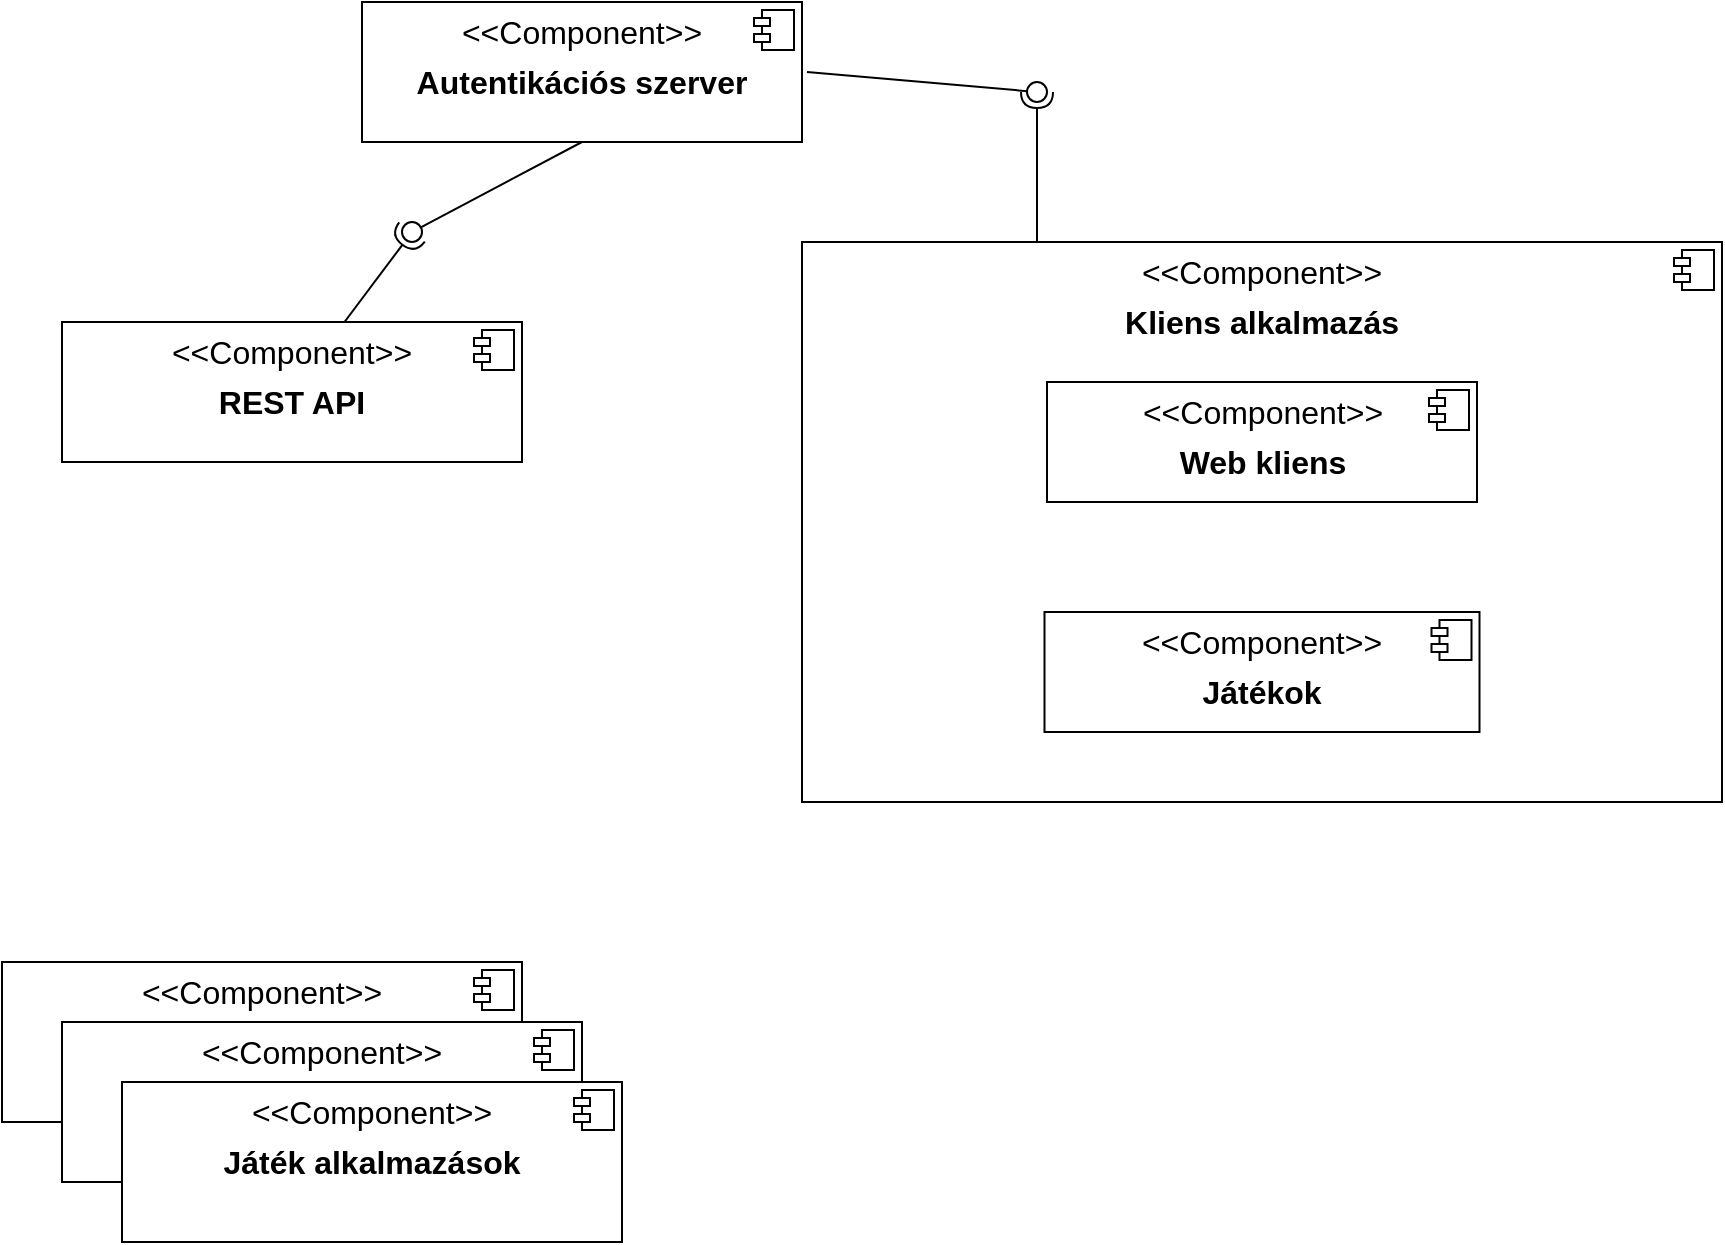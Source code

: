 <mxfile version="21.7.5" type="device">
  <diagram name="Page-1" id="5f0bae14-7c28-e335-631c-24af17079c00">
    <mxGraphModel dx="679" dy="378" grid="1" gridSize="10" guides="1" tooltips="1" connect="1" arrows="1" fold="1" page="1" pageScale="1" pageWidth="1100" pageHeight="850" background="none" math="0" shadow="0">
      <root>
        <mxCell id="0" />
        <mxCell id="1" parent="0" />
        <mxCell id="OGeez33jNwC8XNeevvoW-1" value="&lt;p style=&quot;margin: 6px 0px 0px; text-align: center; font-size: 16px;&quot;&gt;&lt;font style=&quot;font-size: 16px;&quot;&gt;&amp;lt;&amp;lt;Component&amp;gt;&amp;gt;&lt;/font&gt;&lt;/p&gt;&lt;p style=&quot;margin: 6px 0px 0px; text-align: center; font-size: 16px;&quot;&gt;&lt;b style=&quot;&quot;&gt;&lt;font style=&quot;font-size: 16px;&quot;&gt;Autentikációs szerver&lt;/font&gt;&lt;/b&gt;&lt;/p&gt;" style="align=left;overflow=fill;html=1;dropTarget=0;whiteSpace=wrap;" vertex="1" parent="1">
          <mxGeometry x="340" y="120" width="220" height="70" as="geometry" />
        </mxCell>
        <mxCell id="OGeez33jNwC8XNeevvoW-2" value="" style="shape=component;jettyWidth=8;jettyHeight=4;" vertex="1" parent="OGeez33jNwC8XNeevvoW-1">
          <mxGeometry x="1" width="20" height="20" relative="1" as="geometry">
            <mxPoint x="-24" y="4" as="offset" />
          </mxGeometry>
        </mxCell>
        <mxCell id="OGeez33jNwC8XNeevvoW-3" value="&lt;p style=&quot;margin: 6px 0px 0px; text-align: center; font-size: 16px;&quot;&gt;&lt;font style=&quot;font-size: 16px;&quot;&gt;&amp;lt;&amp;lt;Component&amp;gt;&amp;gt;&lt;/font&gt;&lt;/p&gt;&lt;p style=&quot;margin: 6px 0px 0px; text-align: center; font-size: 16px;&quot;&gt;&lt;b style=&quot;&quot;&gt;&lt;font style=&quot;font-size: 16px;&quot;&gt;REST API&lt;/font&gt;&lt;/b&gt;&lt;/p&gt;" style="align=left;overflow=fill;html=1;dropTarget=0;whiteSpace=wrap;" vertex="1" parent="1">
          <mxGeometry x="190" y="280" width="230" height="70" as="geometry" />
        </mxCell>
        <mxCell id="OGeez33jNwC8XNeevvoW-4" value="" style="shape=component;jettyWidth=8;jettyHeight=4;" vertex="1" parent="OGeez33jNwC8XNeevvoW-3">
          <mxGeometry x="1" width="20" height="20" relative="1" as="geometry">
            <mxPoint x="-24" y="4" as="offset" />
          </mxGeometry>
        </mxCell>
        <mxCell id="OGeez33jNwC8XNeevvoW-5" value="&lt;p style=&quot;margin: 6px 0px 0px; text-align: center; font-size: 16px;&quot;&gt;&lt;font style=&quot;font-size: 16px;&quot;&gt;&amp;lt;&amp;lt;Component&amp;gt;&amp;gt;&lt;/font&gt;&lt;/p&gt;&lt;p style=&quot;margin: 6px 0px 0px; text-align: center; font-size: 16px;&quot;&gt;&lt;b style=&quot;&quot;&gt;&lt;font style=&quot;font-size: 16px;&quot;&gt;Kliens alkalmazás&lt;/font&gt;&lt;/b&gt;&lt;/p&gt;" style="align=left;overflow=fill;html=1;dropTarget=0;whiteSpace=wrap;" vertex="1" parent="1">
          <mxGeometry x="560" y="240" width="460" height="280" as="geometry" />
        </mxCell>
        <mxCell id="OGeez33jNwC8XNeevvoW-6" value="" style="shape=component;jettyWidth=8;jettyHeight=4;" vertex="1" parent="OGeez33jNwC8XNeevvoW-5">
          <mxGeometry x="1" width="20" height="20" relative="1" as="geometry">
            <mxPoint x="-24" y="4" as="offset" />
          </mxGeometry>
        </mxCell>
        <mxCell id="OGeez33jNwC8XNeevvoW-7" value="&lt;p style=&quot;margin: 6px 0px 0px; text-align: center; font-size: 16px;&quot;&gt;&lt;font style=&quot;font-size: 16px;&quot;&gt;&amp;lt;&amp;lt;Component&amp;gt;&amp;gt;&lt;/font&gt;&lt;/p&gt;&lt;p style=&quot;margin: 6px 0px 0px; text-align: center; font-size: 16px;&quot;&gt;&lt;b style=&quot;&quot;&gt;&lt;font style=&quot;font-size: 16px;&quot;&gt;Web kliens&lt;/font&gt;&lt;/b&gt;&lt;/p&gt;" style="align=left;overflow=fill;html=1;dropTarget=0;whiteSpace=wrap;" vertex="1" parent="1">
          <mxGeometry x="682.5" y="310" width="215" height="60" as="geometry" />
        </mxCell>
        <mxCell id="OGeez33jNwC8XNeevvoW-8" value="" style="shape=component;jettyWidth=8;jettyHeight=4;" vertex="1" parent="OGeez33jNwC8XNeevvoW-7">
          <mxGeometry x="1" width="20" height="20" relative="1" as="geometry">
            <mxPoint x="-24" y="4" as="offset" />
          </mxGeometry>
        </mxCell>
        <mxCell id="OGeez33jNwC8XNeevvoW-9" value="&lt;p style=&quot;margin: 6px 0px 0px; text-align: center; font-size: 16px;&quot;&gt;&lt;font style=&quot;font-size: 16px;&quot;&gt;&amp;lt;&amp;lt;Component&amp;gt;&amp;gt;&lt;/font&gt;&lt;/p&gt;&lt;p style=&quot;margin: 6px 0px 0px; text-align: center; font-size: 16px;&quot;&gt;&lt;font style=&quot;font-size: 16px;&quot;&gt;&lt;b style=&quot;&quot;&gt;Játékok&lt;/b&gt;&lt;/font&gt;&lt;/p&gt;" style="align=left;overflow=fill;html=1;dropTarget=0;whiteSpace=wrap;" vertex="1" parent="1">
          <mxGeometry x="681.25" y="425" width="217.5" height="60" as="geometry" />
        </mxCell>
        <mxCell id="OGeez33jNwC8XNeevvoW-10" value="" style="shape=component;jettyWidth=8;jettyHeight=4;" vertex="1" parent="OGeez33jNwC8XNeevvoW-9">
          <mxGeometry x="1" width="20" height="20" relative="1" as="geometry">
            <mxPoint x="-24" y="4" as="offset" />
          </mxGeometry>
        </mxCell>
        <mxCell id="OGeez33jNwC8XNeevvoW-11" value="&lt;p style=&quot;margin: 6px 0px 0px; text-align: center; font-size: 16px;&quot;&gt;&lt;font style=&quot;font-size: 16px;&quot;&gt;&amp;lt;&amp;lt;Component&amp;gt;&amp;gt;&lt;/font&gt;&lt;/p&gt;&lt;p style=&quot;margin: 6px 0px 0px; text-align: center; font-size: 16px;&quot;&gt;&lt;b style=&quot;&quot;&gt;&lt;font style=&quot;font-size: 16px;&quot;&gt;Játék alkalmazások&lt;/font&gt;&lt;/b&gt;&lt;/p&gt;" style="align=left;overflow=fill;html=1;dropTarget=0;whiteSpace=wrap;" vertex="1" parent="1">
          <mxGeometry x="160" y="600" width="260" height="80" as="geometry" />
        </mxCell>
        <mxCell id="OGeez33jNwC8XNeevvoW-12" value="" style="shape=component;jettyWidth=8;jettyHeight=4;" vertex="1" parent="OGeez33jNwC8XNeevvoW-11">
          <mxGeometry x="1" width="20" height="20" relative="1" as="geometry">
            <mxPoint x="-24" y="4" as="offset" />
          </mxGeometry>
        </mxCell>
        <mxCell id="OGeez33jNwC8XNeevvoW-13" value="&lt;p style=&quot;margin: 6px 0px 0px; text-align: center; font-size: 16px;&quot;&gt;&lt;font style=&quot;font-size: 16px;&quot;&gt;&amp;lt;&amp;lt;Component&amp;gt;&amp;gt;&lt;/font&gt;&lt;/p&gt;&lt;p style=&quot;margin: 6px 0px 0px; text-align: center; font-size: 16px;&quot;&gt;&lt;b style=&quot;&quot;&gt;&lt;font style=&quot;font-size: 16px;&quot;&gt;Játék alkalmazások&lt;/font&gt;&lt;/b&gt;&lt;/p&gt;" style="align=left;overflow=fill;html=1;dropTarget=0;whiteSpace=wrap;" vertex="1" parent="1">
          <mxGeometry x="190" y="630" width="260" height="80" as="geometry" />
        </mxCell>
        <mxCell id="OGeez33jNwC8XNeevvoW-14" value="" style="shape=component;jettyWidth=8;jettyHeight=4;" vertex="1" parent="OGeez33jNwC8XNeevvoW-13">
          <mxGeometry x="1" width="20" height="20" relative="1" as="geometry">
            <mxPoint x="-24" y="4" as="offset" />
          </mxGeometry>
        </mxCell>
        <mxCell id="OGeez33jNwC8XNeevvoW-15" value="&lt;p style=&quot;margin: 6px 0px 0px; text-align: center; font-size: 16px;&quot;&gt;&lt;font style=&quot;font-size: 16px;&quot;&gt;&amp;lt;&amp;lt;Component&amp;gt;&amp;gt;&lt;/font&gt;&lt;/p&gt;&lt;p style=&quot;margin: 6px 0px 0px; text-align: center; font-size: 16px;&quot;&gt;&lt;b style=&quot;&quot;&gt;&lt;font style=&quot;font-size: 16px;&quot;&gt;Játék alkalmazások&lt;/font&gt;&lt;/b&gt;&lt;/p&gt;" style="align=left;overflow=fill;html=1;dropTarget=0;whiteSpace=wrap;" vertex="1" parent="1">
          <mxGeometry x="220" y="660" width="250" height="80" as="geometry" />
        </mxCell>
        <mxCell id="OGeez33jNwC8XNeevvoW-16" value="" style="shape=component;jettyWidth=8;jettyHeight=4;" vertex="1" parent="OGeez33jNwC8XNeevvoW-15">
          <mxGeometry x="1" width="20" height="20" relative="1" as="geometry">
            <mxPoint x="-24" y="4" as="offset" />
          </mxGeometry>
        </mxCell>
        <mxCell id="OGeez33jNwC8XNeevvoW-19" value="" style="rounded=0;orthogonalLoop=1;jettySize=auto;html=1;endArrow=halfCircle;endFill=0;endSize=6;strokeWidth=1;sketch=0;" edge="1" target="OGeez33jNwC8XNeevvoW-21" parent="1" source="OGeez33jNwC8XNeevvoW-3">
          <mxGeometry relative="1" as="geometry">
            <mxPoint x="570" y="405" as="sourcePoint" />
            <Array as="points" />
          </mxGeometry>
        </mxCell>
        <mxCell id="OGeez33jNwC8XNeevvoW-20" value="" style="rounded=0;orthogonalLoop=1;jettySize=auto;html=1;endArrow=oval;endFill=0;sketch=0;sourcePerimeterSpacing=0;targetPerimeterSpacing=0;endSize=10;exitX=0.5;exitY=1;exitDx=0;exitDy=0;" edge="1" target="OGeez33jNwC8XNeevvoW-21" parent="1" source="OGeez33jNwC8XNeevvoW-1">
          <mxGeometry relative="1" as="geometry">
            <mxPoint x="530" y="405" as="sourcePoint" />
          </mxGeometry>
        </mxCell>
        <mxCell id="OGeez33jNwC8XNeevvoW-21" value="" style="ellipse;whiteSpace=wrap;html=1;align=center;aspect=fixed;fillColor=none;strokeColor=none;resizable=0;perimeter=centerPerimeter;rotatable=0;allowArrows=0;points=[];outlineConnect=1;" vertex="1" parent="1">
          <mxGeometry x="360" y="230" width="10" height="10" as="geometry" />
        </mxCell>
        <mxCell id="OGeez33jNwC8XNeevvoW-25" value="" style="ellipse;whiteSpace=wrap;html=1;align=center;aspect=fixed;fillColor=none;strokeColor=none;resizable=0;perimeter=centerPerimeter;rotatable=0;allowArrows=0;points=[];outlineConnect=1;" vertex="1" parent="1">
          <mxGeometry x="545" y="380" width="10" height="10" as="geometry" />
        </mxCell>
        <mxCell id="OGeez33jNwC8XNeevvoW-39" value="" style="rounded=0;orthogonalLoop=1;jettySize=auto;html=1;endArrow=halfCircle;endFill=0;endSize=6;strokeWidth=1;sketch=0;exitX=0.25;exitY=0;exitDx=0;exitDy=0;" edge="1" target="OGeez33jNwC8XNeevvoW-41" parent="1">
          <mxGeometry relative="1" as="geometry">
            <mxPoint x="677.5" y="240" as="sourcePoint" />
          </mxGeometry>
        </mxCell>
        <mxCell id="OGeez33jNwC8XNeevvoW-40" value="" style="rounded=0;orthogonalLoop=1;jettySize=auto;html=1;endArrow=oval;endFill=0;sketch=0;sourcePerimeterSpacing=0;targetPerimeterSpacing=0;endSize=10;exitX=1;exitY=0.5;exitDx=0;exitDy=0;" edge="1" target="OGeez33jNwC8XNeevvoW-41" parent="1">
          <mxGeometry relative="1" as="geometry">
            <mxPoint x="562.5" y="155" as="sourcePoint" />
          </mxGeometry>
        </mxCell>
        <mxCell id="OGeez33jNwC8XNeevvoW-41" value="" style="ellipse;whiteSpace=wrap;html=1;align=center;aspect=fixed;fillColor=none;strokeColor=none;resizable=0;perimeter=centerPerimeter;rotatable=0;allowArrows=0;points=[];outlineConnect=1;" vertex="1" parent="1">
          <mxGeometry x="672.5" y="160" width="10" height="10" as="geometry" />
        </mxCell>
      </root>
    </mxGraphModel>
  </diagram>
</mxfile>
